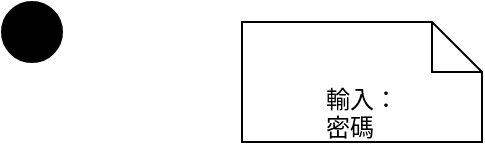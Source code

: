 <mxfile version="22.1.5" type="github">
  <diagram name="第 1 页" id="quUWREb-jlwR2Ny_MdLy">
    <mxGraphModel dx="1290" dy="522" grid="1" gridSize="10" guides="1" tooltips="1" connect="1" arrows="1" fold="1" page="1" pageScale="1" pageWidth="827" pageHeight="1169" math="0" shadow="0">
      <root>
        <mxCell id="0" />
        <mxCell id="1" parent="0" />
        <mxCell id="rR45mx5UOw72tcgHX984-3" value="" style="ellipse;fillColor=strokeColor;html=1;" vertex="1" parent="1">
          <mxGeometry x="90" y="30" width="30" height="30" as="geometry" />
        </mxCell>
        <mxCell id="rR45mx5UOw72tcgHX984-4" value="&lt;div style=&quot;text-align: left;&quot;&gt;&lt;span style=&quot;background-color: initial;&quot;&gt;輸入：&lt;/span&gt;&lt;/div&gt;&lt;div style=&quot;text-align: left;&quot;&gt;&lt;span style=&quot;background-color: initial;&quot;&gt;密碼&lt;/span&gt;&lt;/div&gt;" style="shape=note2;boundedLbl=1;whiteSpace=wrap;html=1;size=25;verticalAlign=top;align=center;" vertex="1" parent="1">
          <mxGeometry x="210" y="40" width="120" height="60" as="geometry" />
        </mxCell>
      </root>
    </mxGraphModel>
  </diagram>
</mxfile>
